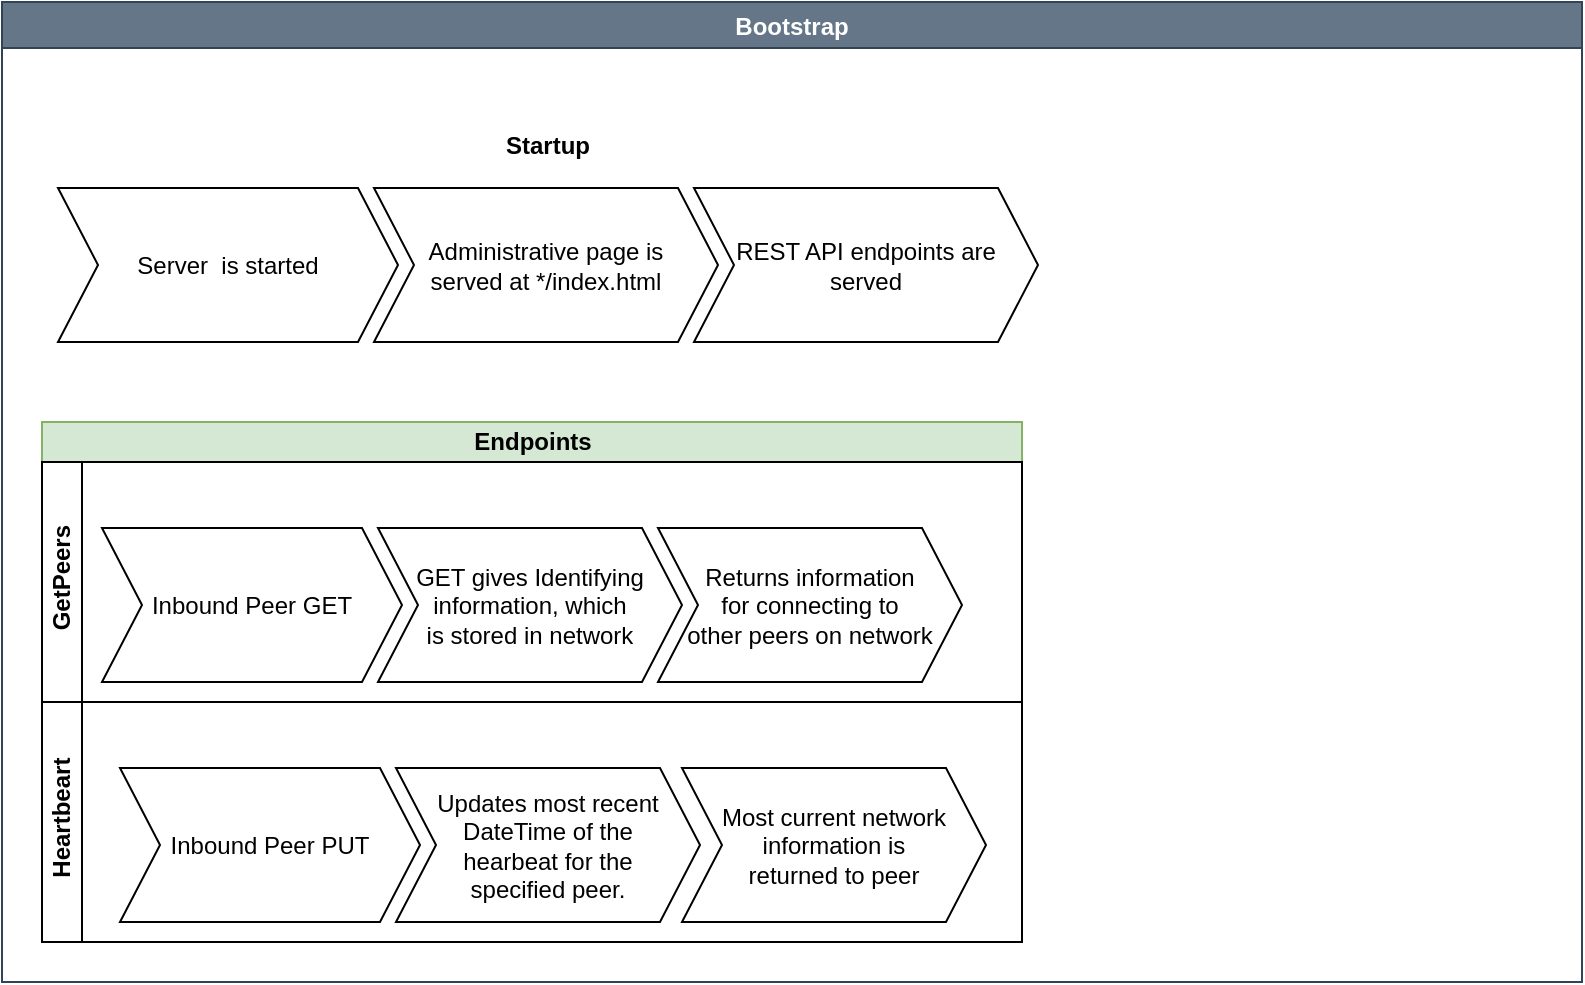 <mxfile version="26.0.16">
  <diagram name="Page-1" id="UxxddDOxbtOHlwxeoN-J">
    <mxGraphModel dx="914" dy="1449" grid="1" gridSize="10" guides="1" tooltips="1" connect="1" arrows="1" fold="1" page="1" pageScale="1" pageWidth="850" pageHeight="1100" math="0" shadow="0">
      <root>
        <mxCell id="0" />
        <mxCell id="1" parent="0" />
        <mxCell id="w9wIN5AZh1zGM-yqhCPk-17" value="Bootstrap" style="swimlane;fillColor=#647687;strokeColor=#314354;labelBackgroundColor=none;startSize=23;fontColor=#ffffff;swimlaneFillColor=default;" parent="1" vertex="1">
          <mxGeometry x="100" y="-10" width="790" height="490" as="geometry" />
        </mxCell>
        <mxCell id="w9wIN5AZh1zGM-yqhCPk-2" value="Endpoints" style="swimlane;childLayout=stackLayout;resizeParent=1;resizeParentMax=0;horizontal=1;startSize=20;horizontalStack=0;html=1;fillColor=#d5e8d4;strokeColor=#82b366;" parent="w9wIN5AZh1zGM-yqhCPk-17" vertex="1">
          <mxGeometry x="20" y="210" width="490" height="260" as="geometry" />
        </mxCell>
        <mxCell id="w9wIN5AZh1zGM-yqhCPk-3" value="&amp;nbsp;GetPeers" style="swimlane;startSize=20;horizontal=0;html=1;" parent="w9wIN5AZh1zGM-yqhCPk-2" vertex="1">
          <mxGeometry y="20" width="490" height="120" as="geometry" />
        </mxCell>
        <mxCell id="w9wIN5AZh1zGM-yqhCPk-4" value="" style="swimlane;childLayout=stackLayout;horizontal=1;fillColor=none;horizontalStack=1;resizeParent=1;resizeParentMax=0;resizeLast=0;collapsible=0;strokeColor=none;stackBorder=10;stackSpacing=-12;resizable=1;align=center;points=[];whiteSpace=wrap;html=1;" parent="w9wIN5AZh1zGM-yqhCPk-3" vertex="1">
          <mxGeometry x="20" width="450" height="120" as="geometry" />
        </mxCell>
        <mxCell id="w9wIN5AZh1zGM-yqhCPk-5" value="&lt;div&gt;Inbound Peer GET&lt;/div&gt;" style="shape=step;perimeter=stepPerimeter;fixedSize=1;points=[];whiteSpace=wrap;html=1;" parent="w9wIN5AZh1zGM-yqhCPk-4" vertex="1">
          <mxGeometry x="10" y="33" width="150" height="77" as="geometry" />
        </mxCell>
        <mxCell id="w9wIN5AZh1zGM-yqhCPk-6" value="&lt;div&gt;GET gives Identifying&lt;/div&gt;&lt;div&gt;information, which&lt;/div&gt;&lt;div&gt;is stored in network&lt;br&gt;&lt;/div&gt;" style="shape=step;perimeter=stepPerimeter;fixedSize=1;points=[];whiteSpace=wrap;html=1;" parent="w9wIN5AZh1zGM-yqhCPk-4" vertex="1">
          <mxGeometry x="148" y="33" width="152" height="77" as="geometry" />
        </mxCell>
        <mxCell id="w9wIN5AZh1zGM-yqhCPk-7" value="&lt;div&gt;Returns information&lt;/div&gt;&lt;div&gt;for connecting to&lt;/div&gt;&lt;div&gt;other peers on network&lt;br&gt;&lt;/div&gt;" style="shape=step;perimeter=stepPerimeter;fixedSize=1;points=[];whiteSpace=wrap;html=1;" parent="w9wIN5AZh1zGM-yqhCPk-4" vertex="1">
          <mxGeometry x="288" y="33" width="152" height="77" as="geometry" />
        </mxCell>
        <mxCell id="w9wIN5AZh1zGM-yqhCPk-8" value="&amp;nbsp;Heartbeart" style="swimlane;startSize=20;horizontal=0;html=1;" parent="w9wIN5AZh1zGM-yqhCPk-2" vertex="1">
          <mxGeometry y="140" width="490" height="120" as="geometry" />
        </mxCell>
        <mxCell id="w9wIN5AZh1zGM-yqhCPk-9" value="" style="swimlane;childLayout=stackLayout;horizontal=1;fillColor=none;horizontalStack=1;resizeParent=1;resizeParentMax=0;resizeLast=0;collapsible=0;strokeColor=none;stackBorder=10;stackSpacing=-12;resizable=1;align=center;points=[];whiteSpace=wrap;html=1;" parent="w9wIN5AZh1zGM-yqhCPk-8" vertex="1">
          <mxGeometry x="29" width="310" height="120" as="geometry" />
        </mxCell>
        <mxCell id="w9wIN5AZh1zGM-yqhCPk-10" value="Inbound Peer PUT" style="shape=step;perimeter=stepPerimeter;fixedSize=1;points=[];whiteSpace=wrap;html=1;" parent="w9wIN5AZh1zGM-yqhCPk-9" vertex="1">
          <mxGeometry x="10" y="33" width="150" height="77" as="geometry" />
        </mxCell>
        <mxCell id="w9wIN5AZh1zGM-yqhCPk-11" value="&lt;div&gt;Updates most recent&lt;/div&gt;&lt;div&gt;DateTime of the&lt;/div&gt;&lt;div&gt;hearbeat for the &lt;br&gt;&lt;/div&gt;&lt;div&gt;specified peer.&lt;br&gt;&lt;/div&gt;" style="shape=step;perimeter=stepPerimeter;fixedSize=1;points=[];whiteSpace=wrap;html=1;" parent="w9wIN5AZh1zGM-yqhCPk-9" vertex="1">
          <mxGeometry x="148" y="33" width="152" height="77" as="geometry" />
        </mxCell>
        <mxCell id="2XsZ3-2RcNuuZB7fnExw-2" value="&lt;div&gt;Most current network&lt;/div&gt;&lt;div&gt;information is &lt;br&gt;&lt;/div&gt;&lt;div&gt;returned to peer&lt;/div&gt;" style="shape=step;perimeter=stepPerimeter;fixedSize=1;points=[];whiteSpace=wrap;html=1;" vertex="1" parent="w9wIN5AZh1zGM-yqhCPk-8">
          <mxGeometry x="320" y="33" width="152" height="77" as="geometry" />
        </mxCell>
        <mxCell id="w9wIN5AZh1zGM-yqhCPk-13" value="Startup" style="swimlane;childLayout=stackLayout;horizontal=1;fillColor=none;horizontalStack=1;resizeParent=1;resizeParentMax=0;resizeLast=0;collapsible=0;strokeColor=none;stackBorder=10;stackSpacing=-12;resizable=1;align=center;points=[];whiteSpace=wrap;html=1;startSize=23;" parent="w9wIN5AZh1zGM-yqhCPk-17" vertex="1">
          <mxGeometry x="18" y="60" width="510" height="120" as="geometry" />
        </mxCell>
        <mxCell id="w9wIN5AZh1zGM-yqhCPk-14" value="Server&amp;nbsp; is started" style="shape=step;perimeter=stepPerimeter;fixedSize=1;points=[];whiteSpace=wrap;html=1;" parent="w9wIN5AZh1zGM-yqhCPk-13" vertex="1">
          <mxGeometry x="10" y="33" width="170" height="77" as="geometry" />
        </mxCell>
        <mxCell id="w9wIN5AZh1zGM-yqhCPk-15" value="&lt;div&gt;Administrative page is&lt;/div&gt;&lt;div&gt;served at */index.html&lt;br&gt; &lt;/div&gt;" style="shape=step;perimeter=stepPerimeter;fixedSize=1;points=[];whiteSpace=wrap;html=1;" parent="w9wIN5AZh1zGM-yqhCPk-13" vertex="1">
          <mxGeometry x="168" y="33" width="172" height="77" as="geometry" />
        </mxCell>
        <mxCell id="w9wIN5AZh1zGM-yqhCPk-16" value="&lt;div&gt;REST API endpoints are&lt;/div&gt;&lt;div&gt;served&lt;br&gt;&lt;/div&gt;" style="shape=step;perimeter=stepPerimeter;fixedSize=1;points=[];whiteSpace=wrap;html=1;" parent="w9wIN5AZh1zGM-yqhCPk-13" vertex="1">
          <mxGeometry x="328" y="33" width="172" height="77" as="geometry" />
        </mxCell>
      </root>
    </mxGraphModel>
  </diagram>
</mxfile>
